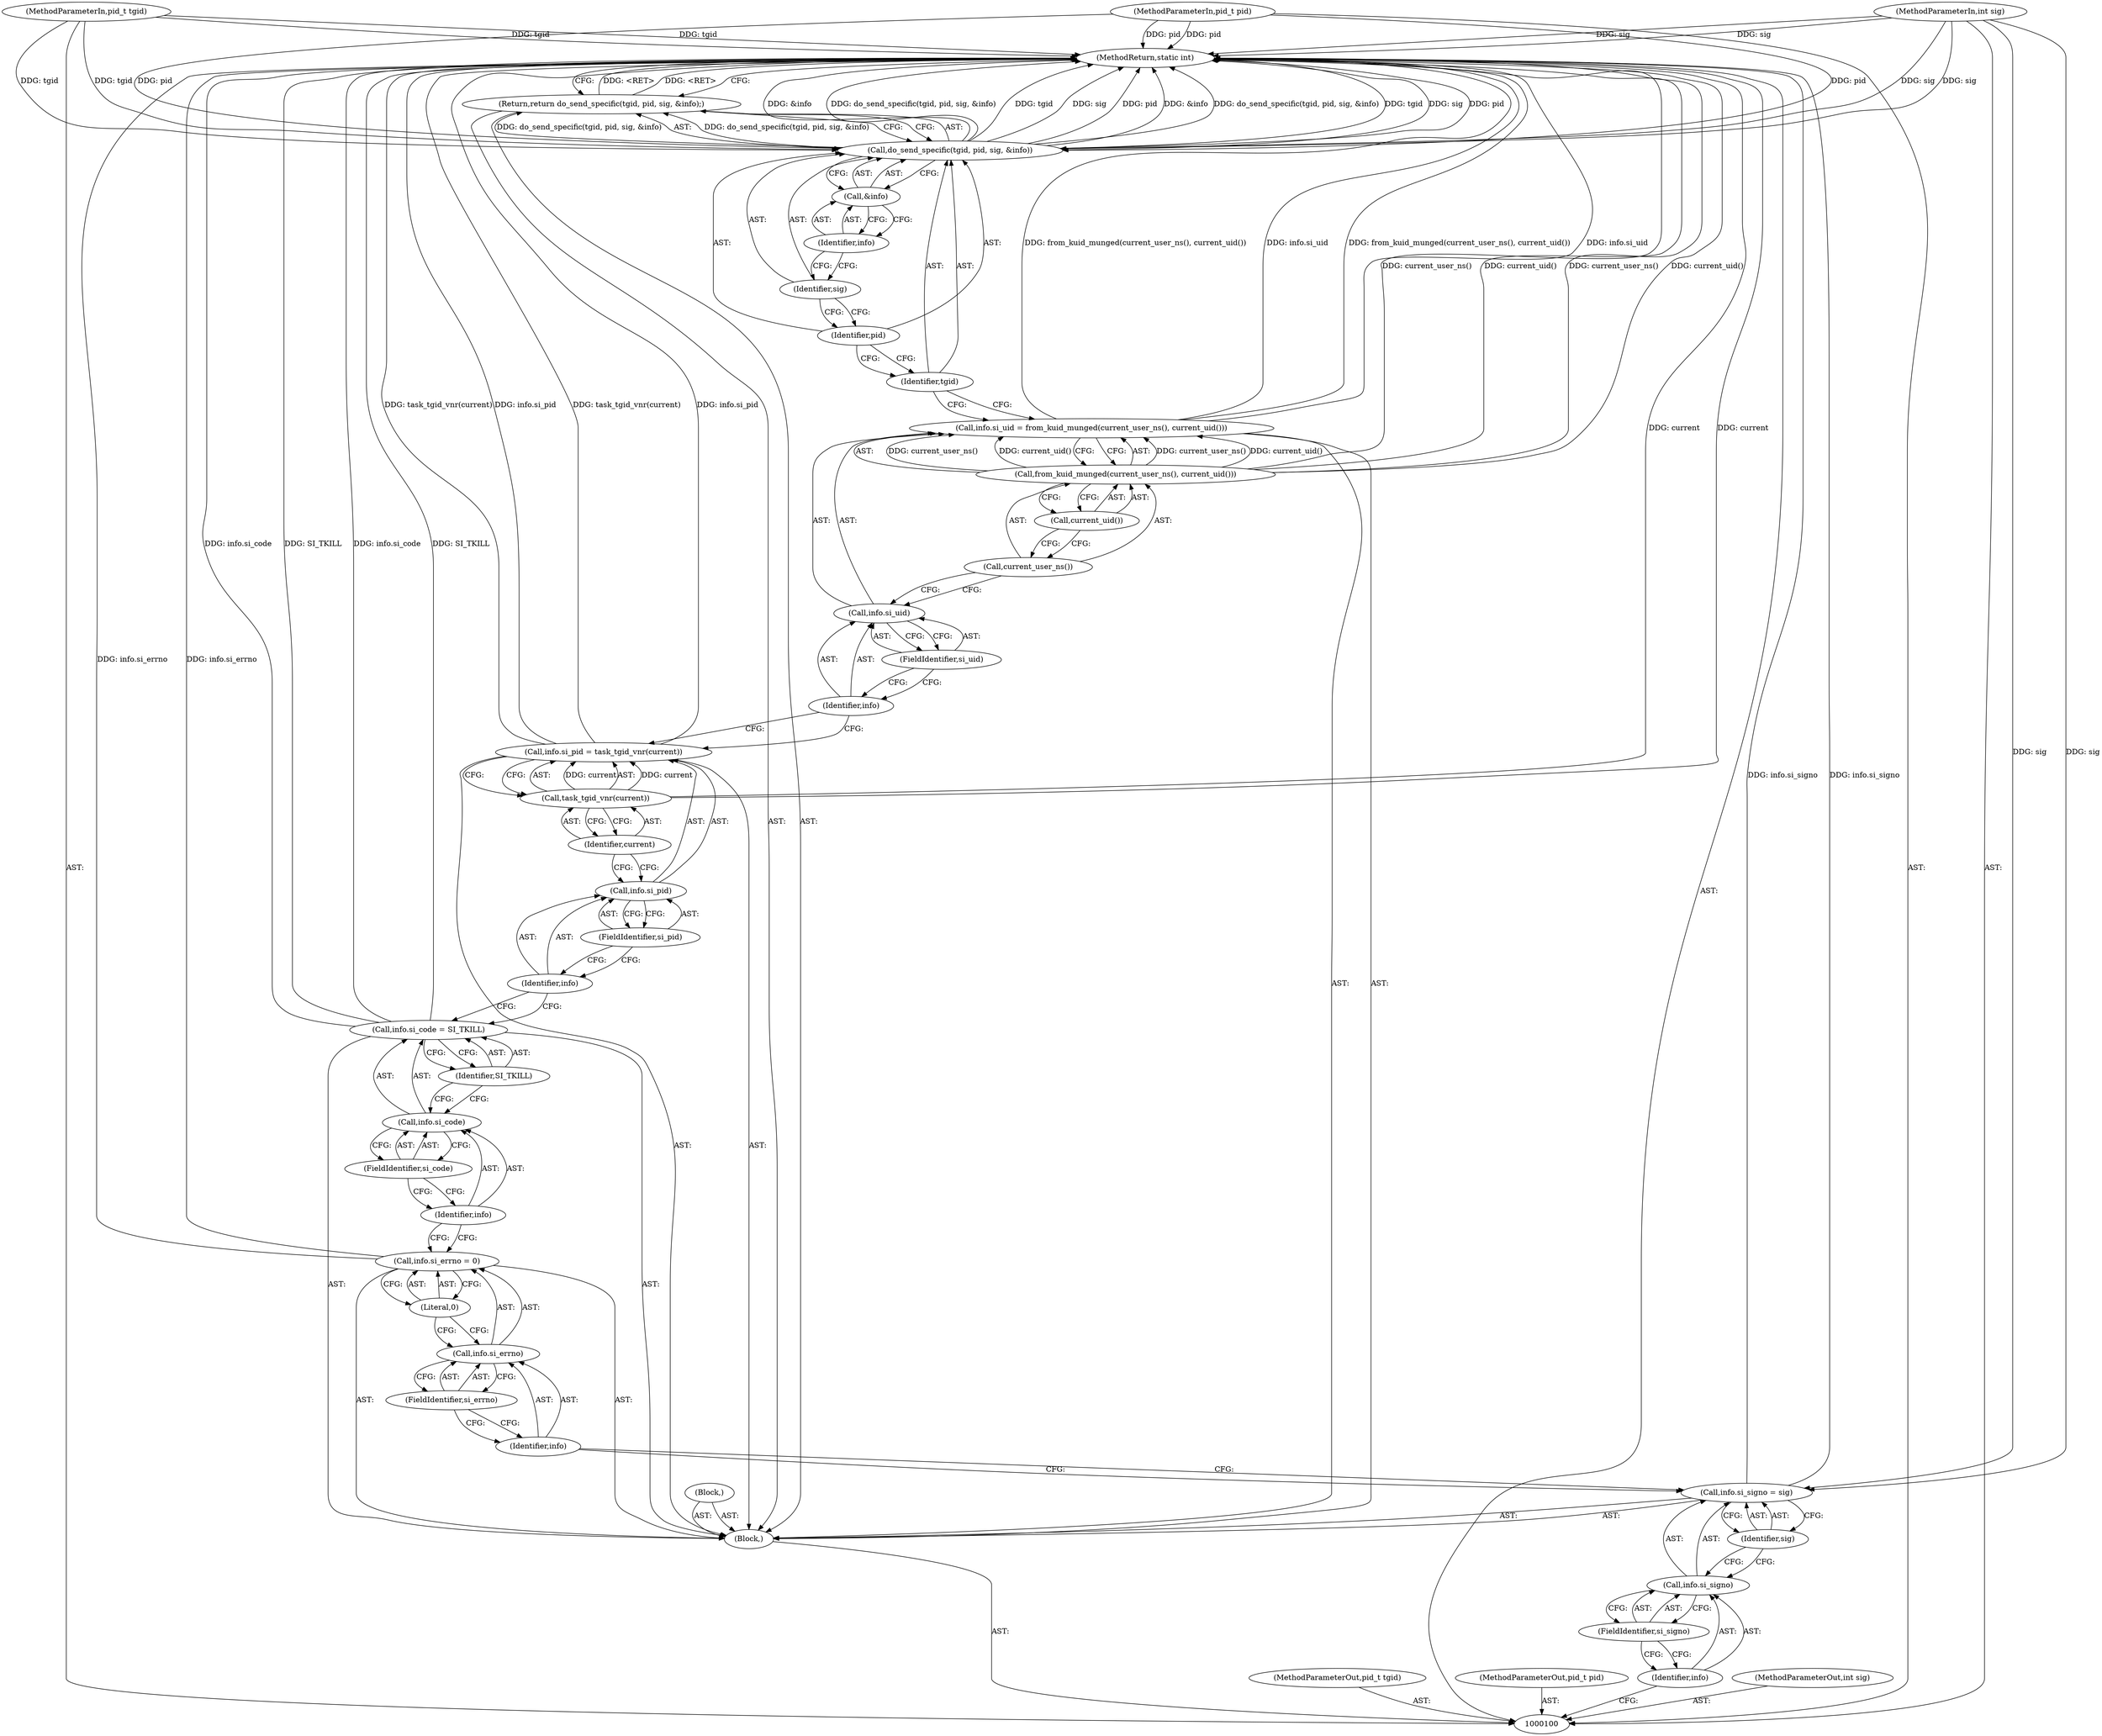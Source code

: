 digraph "0_linux_b9e146d8eb3b9ecae5086d373b50fa0c1f3e7f0f" {
"1000141" [label="(MethodReturn,static int)"];
"1000101" [label="(MethodParameterIn,pid_t tgid)"];
"1000184" [label="(MethodParameterOut,pid_t tgid)"];
"1000102" [label="(MethodParameterIn,pid_t pid)"];
"1000185" [label="(MethodParameterOut,pid_t pid)"];
"1000103" [label="(MethodParameterIn,int sig)"];
"1000186" [label="(MethodParameterOut,int sig)"];
"1000134" [label="(Return,return do_send_specific(tgid, pid, sig, &info);)"];
"1000136" [label="(Identifier,tgid)"];
"1000137" [label="(Identifier,pid)"];
"1000138" [label="(Identifier,sig)"];
"1000139" [label="(Call,&info)"];
"1000140" [label="(Identifier,info)"];
"1000135" [label="(Call,do_send_specific(tgid, pid, sig, &info))"];
"1000104" [label="(Block,)"];
"1000105" [label="(Block,)"];
"1000110" [label="(Identifier,sig)"];
"1000106" [label="(Call,info.si_signo = sig)"];
"1000107" [label="(Call,info.si_signo)"];
"1000108" [label="(Identifier,info)"];
"1000109" [label="(FieldIdentifier,si_signo)"];
"1000115" [label="(Literal,0)"];
"1000111" [label="(Call,info.si_errno = 0)"];
"1000112" [label="(Call,info.si_errno)"];
"1000113" [label="(Identifier,info)"];
"1000114" [label="(FieldIdentifier,si_errno)"];
"1000116" [label="(Call,info.si_code = SI_TKILL)"];
"1000117" [label="(Call,info.si_code)"];
"1000118" [label="(Identifier,info)"];
"1000120" [label="(Identifier,SI_TKILL)"];
"1000119" [label="(FieldIdentifier,si_code)"];
"1000121" [label="(Call,info.si_pid = task_tgid_vnr(current))"];
"1000122" [label="(Call,info.si_pid)"];
"1000123" [label="(Identifier,info)"];
"1000125" [label="(Call,task_tgid_vnr(current))"];
"1000126" [label="(Identifier,current)"];
"1000124" [label="(FieldIdentifier,si_pid)"];
"1000127" [label="(Call,info.si_uid = from_kuid_munged(current_user_ns(), current_uid()))"];
"1000128" [label="(Call,info.si_uid)"];
"1000129" [label="(Identifier,info)"];
"1000131" [label="(Call,from_kuid_munged(current_user_ns(), current_uid()))"];
"1000132" [label="(Call,current_user_ns())"];
"1000133" [label="(Call,current_uid())"];
"1000130" [label="(FieldIdentifier,si_uid)"];
"1000141" -> "1000100"  [label="AST: "];
"1000141" -> "1000134"  [label="CFG: "];
"1000134" -> "1000141"  [label="DDG: <RET>"];
"1000116" -> "1000141"  [label="DDG: info.si_code"];
"1000116" -> "1000141"  [label="DDG: SI_TKILL"];
"1000125" -> "1000141"  [label="DDG: current"];
"1000121" -> "1000141"  [label="DDG: task_tgid_vnr(current)"];
"1000121" -> "1000141"  [label="DDG: info.si_pid"];
"1000106" -> "1000141"  [label="DDG: info.si_signo"];
"1000103" -> "1000141"  [label="DDG: sig"];
"1000127" -> "1000141"  [label="DDG: from_kuid_munged(current_user_ns(), current_uid())"];
"1000127" -> "1000141"  [label="DDG: info.si_uid"];
"1000131" -> "1000141"  [label="DDG: current_user_ns()"];
"1000131" -> "1000141"  [label="DDG: current_uid()"];
"1000135" -> "1000141"  [label="DDG: &info"];
"1000135" -> "1000141"  [label="DDG: do_send_specific(tgid, pid, sig, &info)"];
"1000135" -> "1000141"  [label="DDG: tgid"];
"1000135" -> "1000141"  [label="DDG: sig"];
"1000135" -> "1000141"  [label="DDG: pid"];
"1000102" -> "1000141"  [label="DDG: pid"];
"1000111" -> "1000141"  [label="DDG: info.si_errno"];
"1000101" -> "1000141"  [label="DDG: tgid"];
"1000101" -> "1000100"  [label="AST: "];
"1000101" -> "1000141"  [label="DDG: tgid"];
"1000101" -> "1000135"  [label="DDG: tgid"];
"1000184" -> "1000100"  [label="AST: "];
"1000102" -> "1000100"  [label="AST: "];
"1000102" -> "1000141"  [label="DDG: pid"];
"1000102" -> "1000135"  [label="DDG: pid"];
"1000185" -> "1000100"  [label="AST: "];
"1000103" -> "1000100"  [label="AST: "];
"1000103" -> "1000141"  [label="DDG: sig"];
"1000103" -> "1000106"  [label="DDG: sig"];
"1000103" -> "1000135"  [label="DDG: sig"];
"1000186" -> "1000100"  [label="AST: "];
"1000134" -> "1000104"  [label="AST: "];
"1000134" -> "1000135"  [label="CFG: "];
"1000135" -> "1000134"  [label="AST: "];
"1000141" -> "1000134"  [label="CFG: "];
"1000134" -> "1000141"  [label="DDG: <RET>"];
"1000135" -> "1000134"  [label="DDG: do_send_specific(tgid, pid, sig, &info)"];
"1000136" -> "1000135"  [label="AST: "];
"1000136" -> "1000127"  [label="CFG: "];
"1000137" -> "1000136"  [label="CFG: "];
"1000137" -> "1000135"  [label="AST: "];
"1000137" -> "1000136"  [label="CFG: "];
"1000138" -> "1000137"  [label="CFG: "];
"1000138" -> "1000135"  [label="AST: "];
"1000138" -> "1000137"  [label="CFG: "];
"1000140" -> "1000138"  [label="CFG: "];
"1000139" -> "1000135"  [label="AST: "];
"1000139" -> "1000140"  [label="CFG: "];
"1000140" -> "1000139"  [label="AST: "];
"1000135" -> "1000139"  [label="CFG: "];
"1000140" -> "1000139"  [label="AST: "];
"1000140" -> "1000138"  [label="CFG: "];
"1000139" -> "1000140"  [label="CFG: "];
"1000135" -> "1000134"  [label="AST: "];
"1000135" -> "1000139"  [label="CFG: "];
"1000136" -> "1000135"  [label="AST: "];
"1000137" -> "1000135"  [label="AST: "];
"1000138" -> "1000135"  [label="AST: "];
"1000139" -> "1000135"  [label="AST: "];
"1000134" -> "1000135"  [label="CFG: "];
"1000135" -> "1000141"  [label="DDG: &info"];
"1000135" -> "1000141"  [label="DDG: do_send_specific(tgid, pid, sig, &info)"];
"1000135" -> "1000141"  [label="DDG: tgid"];
"1000135" -> "1000141"  [label="DDG: sig"];
"1000135" -> "1000141"  [label="DDG: pid"];
"1000135" -> "1000134"  [label="DDG: do_send_specific(tgid, pid, sig, &info)"];
"1000101" -> "1000135"  [label="DDG: tgid"];
"1000102" -> "1000135"  [label="DDG: pid"];
"1000103" -> "1000135"  [label="DDG: sig"];
"1000104" -> "1000100"  [label="AST: "];
"1000105" -> "1000104"  [label="AST: "];
"1000106" -> "1000104"  [label="AST: "];
"1000111" -> "1000104"  [label="AST: "];
"1000116" -> "1000104"  [label="AST: "];
"1000121" -> "1000104"  [label="AST: "];
"1000127" -> "1000104"  [label="AST: "];
"1000134" -> "1000104"  [label="AST: "];
"1000105" -> "1000104"  [label="AST: "];
"1000110" -> "1000106"  [label="AST: "];
"1000110" -> "1000107"  [label="CFG: "];
"1000106" -> "1000110"  [label="CFG: "];
"1000106" -> "1000104"  [label="AST: "];
"1000106" -> "1000110"  [label="CFG: "];
"1000107" -> "1000106"  [label="AST: "];
"1000110" -> "1000106"  [label="AST: "];
"1000113" -> "1000106"  [label="CFG: "];
"1000106" -> "1000141"  [label="DDG: info.si_signo"];
"1000103" -> "1000106"  [label="DDG: sig"];
"1000107" -> "1000106"  [label="AST: "];
"1000107" -> "1000109"  [label="CFG: "];
"1000108" -> "1000107"  [label="AST: "];
"1000109" -> "1000107"  [label="AST: "];
"1000110" -> "1000107"  [label="CFG: "];
"1000108" -> "1000107"  [label="AST: "];
"1000108" -> "1000100"  [label="CFG: "];
"1000109" -> "1000108"  [label="CFG: "];
"1000109" -> "1000107"  [label="AST: "];
"1000109" -> "1000108"  [label="CFG: "];
"1000107" -> "1000109"  [label="CFG: "];
"1000115" -> "1000111"  [label="AST: "];
"1000115" -> "1000112"  [label="CFG: "];
"1000111" -> "1000115"  [label="CFG: "];
"1000111" -> "1000104"  [label="AST: "];
"1000111" -> "1000115"  [label="CFG: "];
"1000112" -> "1000111"  [label="AST: "];
"1000115" -> "1000111"  [label="AST: "];
"1000118" -> "1000111"  [label="CFG: "];
"1000111" -> "1000141"  [label="DDG: info.si_errno"];
"1000112" -> "1000111"  [label="AST: "];
"1000112" -> "1000114"  [label="CFG: "];
"1000113" -> "1000112"  [label="AST: "];
"1000114" -> "1000112"  [label="AST: "];
"1000115" -> "1000112"  [label="CFG: "];
"1000113" -> "1000112"  [label="AST: "];
"1000113" -> "1000106"  [label="CFG: "];
"1000114" -> "1000113"  [label="CFG: "];
"1000114" -> "1000112"  [label="AST: "];
"1000114" -> "1000113"  [label="CFG: "];
"1000112" -> "1000114"  [label="CFG: "];
"1000116" -> "1000104"  [label="AST: "];
"1000116" -> "1000120"  [label="CFG: "];
"1000117" -> "1000116"  [label="AST: "];
"1000120" -> "1000116"  [label="AST: "];
"1000123" -> "1000116"  [label="CFG: "];
"1000116" -> "1000141"  [label="DDG: info.si_code"];
"1000116" -> "1000141"  [label="DDG: SI_TKILL"];
"1000117" -> "1000116"  [label="AST: "];
"1000117" -> "1000119"  [label="CFG: "];
"1000118" -> "1000117"  [label="AST: "];
"1000119" -> "1000117"  [label="AST: "];
"1000120" -> "1000117"  [label="CFG: "];
"1000118" -> "1000117"  [label="AST: "];
"1000118" -> "1000111"  [label="CFG: "];
"1000119" -> "1000118"  [label="CFG: "];
"1000120" -> "1000116"  [label="AST: "];
"1000120" -> "1000117"  [label="CFG: "];
"1000116" -> "1000120"  [label="CFG: "];
"1000119" -> "1000117"  [label="AST: "];
"1000119" -> "1000118"  [label="CFG: "];
"1000117" -> "1000119"  [label="CFG: "];
"1000121" -> "1000104"  [label="AST: "];
"1000121" -> "1000125"  [label="CFG: "];
"1000122" -> "1000121"  [label="AST: "];
"1000125" -> "1000121"  [label="AST: "];
"1000129" -> "1000121"  [label="CFG: "];
"1000121" -> "1000141"  [label="DDG: task_tgid_vnr(current)"];
"1000121" -> "1000141"  [label="DDG: info.si_pid"];
"1000125" -> "1000121"  [label="DDG: current"];
"1000122" -> "1000121"  [label="AST: "];
"1000122" -> "1000124"  [label="CFG: "];
"1000123" -> "1000122"  [label="AST: "];
"1000124" -> "1000122"  [label="AST: "];
"1000126" -> "1000122"  [label="CFG: "];
"1000123" -> "1000122"  [label="AST: "];
"1000123" -> "1000116"  [label="CFG: "];
"1000124" -> "1000123"  [label="CFG: "];
"1000125" -> "1000121"  [label="AST: "];
"1000125" -> "1000126"  [label="CFG: "];
"1000126" -> "1000125"  [label="AST: "];
"1000121" -> "1000125"  [label="CFG: "];
"1000125" -> "1000141"  [label="DDG: current"];
"1000125" -> "1000121"  [label="DDG: current"];
"1000126" -> "1000125"  [label="AST: "];
"1000126" -> "1000122"  [label="CFG: "];
"1000125" -> "1000126"  [label="CFG: "];
"1000124" -> "1000122"  [label="AST: "];
"1000124" -> "1000123"  [label="CFG: "];
"1000122" -> "1000124"  [label="CFG: "];
"1000127" -> "1000104"  [label="AST: "];
"1000127" -> "1000131"  [label="CFG: "];
"1000128" -> "1000127"  [label="AST: "];
"1000131" -> "1000127"  [label="AST: "];
"1000136" -> "1000127"  [label="CFG: "];
"1000127" -> "1000141"  [label="DDG: from_kuid_munged(current_user_ns(), current_uid())"];
"1000127" -> "1000141"  [label="DDG: info.si_uid"];
"1000131" -> "1000127"  [label="DDG: current_user_ns()"];
"1000131" -> "1000127"  [label="DDG: current_uid()"];
"1000128" -> "1000127"  [label="AST: "];
"1000128" -> "1000130"  [label="CFG: "];
"1000129" -> "1000128"  [label="AST: "];
"1000130" -> "1000128"  [label="AST: "];
"1000132" -> "1000128"  [label="CFG: "];
"1000129" -> "1000128"  [label="AST: "];
"1000129" -> "1000121"  [label="CFG: "];
"1000130" -> "1000129"  [label="CFG: "];
"1000131" -> "1000127"  [label="AST: "];
"1000131" -> "1000133"  [label="CFG: "];
"1000132" -> "1000131"  [label="AST: "];
"1000133" -> "1000131"  [label="AST: "];
"1000127" -> "1000131"  [label="CFG: "];
"1000131" -> "1000141"  [label="DDG: current_user_ns()"];
"1000131" -> "1000141"  [label="DDG: current_uid()"];
"1000131" -> "1000127"  [label="DDG: current_user_ns()"];
"1000131" -> "1000127"  [label="DDG: current_uid()"];
"1000132" -> "1000131"  [label="AST: "];
"1000132" -> "1000128"  [label="CFG: "];
"1000133" -> "1000132"  [label="CFG: "];
"1000133" -> "1000131"  [label="AST: "];
"1000133" -> "1000132"  [label="CFG: "];
"1000131" -> "1000133"  [label="CFG: "];
"1000130" -> "1000128"  [label="AST: "];
"1000130" -> "1000129"  [label="CFG: "];
"1000128" -> "1000130"  [label="CFG: "];
}
